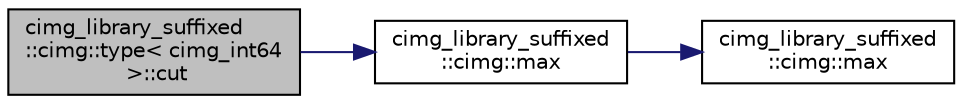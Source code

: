 digraph "cimg_library_suffixed::cimg::type&lt; cimg_int64 &gt;::cut"
{
  edge [fontname="Helvetica",fontsize="10",labelfontname="Helvetica",labelfontsize="10"];
  node [fontname="Helvetica",fontsize="10",shape=record];
  rankdir="LR";
  Node0 [label="cimg_library_suffixed\l::cimg::type\< cimg_int64\l \>::cut",height=0.2,width=0.4,color="black", fillcolor="grey75", style="filled", fontcolor="black"];
  Node0 -> Node1 [color="midnightblue",fontsize="10",style="solid",fontname="Helvetica"];
  Node1 [label="cimg_library_suffixed\l::cimg::max",height=0.2,width=0.4,color="black", fillcolor="white", style="filled",URL="$namespacecimg__library__suffixed_1_1cimg.html#aae5df5731fe5a367cec402071108c11c",tooltip="Return the maximum between three values. "];
  Node1 -> Node2 [color="midnightblue",fontsize="10",style="solid",fontname="Helvetica"];
  Node2 [label="cimg_library_suffixed\l::cimg::max",height=0.2,width=0.4,color="black", fillcolor="white", style="filled",URL="$namespacecimg__library__suffixed_1_1cimg.html#a4b4cabc621d732787bca13016ea8026a",tooltip="Return the maximum between four values. "];
}
